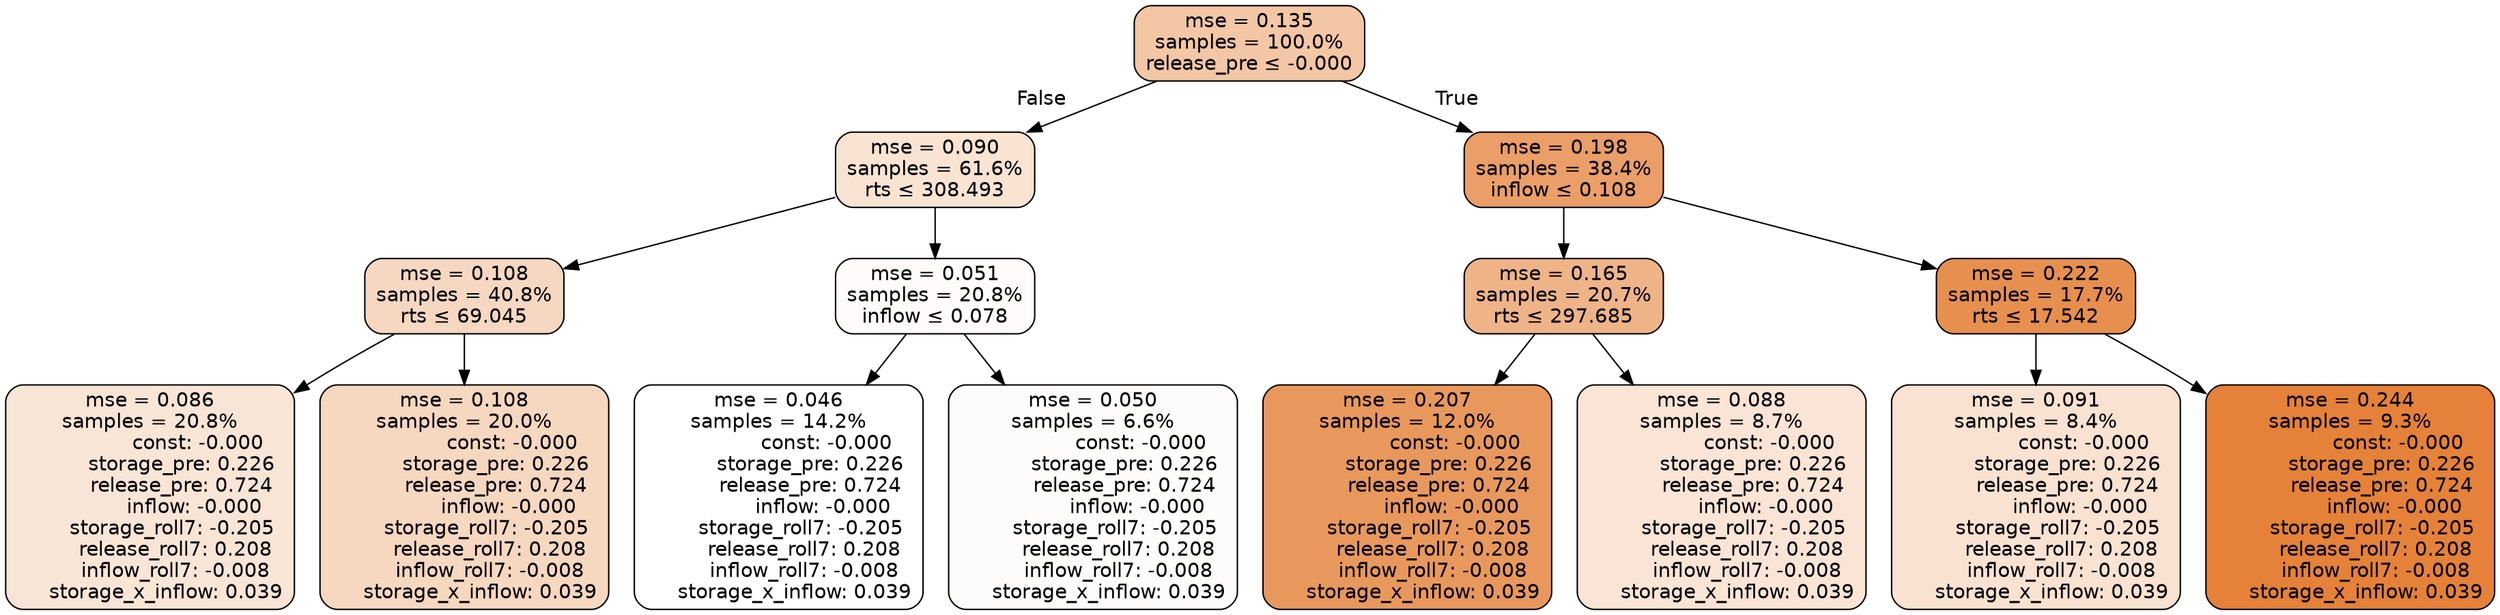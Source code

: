 digraph tree {
node [shape=rectangle, style="filled, rounded", color="black", fontname=helvetica] ;
edge [fontname=helvetica] ;
	"0" [label="mse = 0.135
samples = 100.0%
release_pre &le; -0.000", fillcolor="#f3c6a6"]
	"1" [label="mse = 0.090
samples = 61.6%
rts &le; 308.493", fillcolor="#f9e3d3"]
	"2" [label="mse = 0.108
samples = 40.8%
rts &le; 69.045", fillcolor="#f6d7c1"]
	"3" [label="mse = 0.086
samples = 20.8%
               const: -0.000
          storage_pre: 0.226
          release_pre: 0.724
              inflow: -0.000
       storage_roll7: -0.205
        release_roll7: 0.208
        inflow_roll7: -0.008
     storage_x_inflow: 0.039", fillcolor="#f9e5d6"]
	"4" [label="mse = 0.108
samples = 20.0%
               const: -0.000
          storage_pre: 0.226
          release_pre: 0.724
              inflow: -0.000
       storage_roll7: -0.205
        release_roll7: 0.208
        inflow_roll7: -0.008
     storage_x_inflow: 0.039", fillcolor="#f6d7c0"]
	"5" [label="mse = 0.051
samples = 20.8%
inflow &le; 0.078", fillcolor="#fefbfa"]
	"6" [label="mse = 0.046
samples = 14.2%
               const: -0.000
          storage_pre: 0.226
          release_pre: 0.724
              inflow: -0.000
       storage_roll7: -0.205
        release_roll7: 0.208
        inflow_roll7: -0.008
     storage_x_inflow: 0.039", fillcolor="#ffffff"]
	"7" [label="mse = 0.050
samples = 6.6%
               const: -0.000
          storage_pre: 0.226
          release_pre: 0.724
              inflow: -0.000
       storage_roll7: -0.205
        release_roll7: 0.208
        inflow_roll7: -0.008
     storage_x_inflow: 0.039", fillcolor="#fefcfb"]
	"8" [label="mse = 0.198
samples = 38.4%
inflow &le; 0.108", fillcolor="#eb9e67"]
	"9" [label="mse = 0.165
samples = 20.7%
rts &le; 297.685", fillcolor="#efb388"]
	"10" [label="mse = 0.207
samples = 12.0%
               const: -0.000
          storage_pre: 0.226
          release_pre: 0.724
              inflow: -0.000
       storage_roll7: -0.205
        release_roll7: 0.208
        inflow_roll7: -0.008
     storage_x_inflow: 0.039", fillcolor="#e9985d"]
	"11" [label="mse = 0.088
samples = 8.7%
               const: -0.000
          storage_pre: 0.226
          release_pre: 0.724
              inflow: -0.000
       storage_roll7: -0.205
        release_roll7: 0.208
        inflow_roll7: -0.008
     storage_x_inflow: 0.039", fillcolor="#f9e4d5"]
	"12" [label="mse = 0.222
samples = 17.7%
rts &le; 17.542", fillcolor="#e78f4f"]
	"13" [label="mse = 0.091
samples = 8.4%
               const: -0.000
          storage_pre: 0.226
          release_pre: 0.724
              inflow: -0.000
       storage_roll7: -0.205
        release_roll7: 0.208
        inflow_roll7: -0.008
     storage_x_inflow: 0.039", fillcolor="#f9e2d1"]
	"14" [label="mse = 0.244
samples = 9.3%
               const: -0.000
          storage_pre: 0.226
          release_pre: 0.724
              inflow: -0.000
       storage_roll7: -0.205
        release_roll7: 0.208
        inflow_roll7: -0.008
     storage_x_inflow: 0.039", fillcolor="#e58139"]

	"0" -> "1" [labeldistance=2.5, labelangle=45, headlabel="False"]
	"1" -> "2"
	"2" -> "3"
	"2" -> "4"
	"1" -> "5"
	"5" -> "6"
	"5" -> "7"
	"0" -> "8" [labeldistance=2.5, labelangle=-45, headlabel="True"]
	"8" -> "9"
	"9" -> "10"
	"9" -> "11"
	"8" -> "12"
	"12" -> "13"
	"12" -> "14"
}